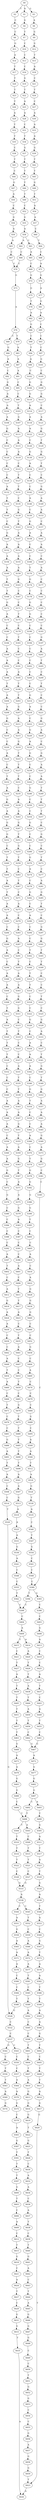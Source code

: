 strict digraph  {
	S0 -> S1 [ label = A ];
	S0 -> S2 [ label = T ];
	S0 -> S3 [ label = G ];
	S1 -> S4 [ label = G ];
	S2 -> S5 [ label = C ];
	S3 -> S6 [ label = A ];
	S4 -> S7 [ label = T ];
	S5 -> S8 [ label = C ];
	S6 -> S9 [ label = G ];
	S7 -> S10 [ label = C ];
	S8 -> S11 [ label = G ];
	S9 -> S12 [ label = G ];
	S10 -> S13 [ label = C ];
	S11 -> S14 [ label = A ];
	S12 -> S15 [ label = T ];
	S13 -> S16 [ label = C ];
	S14 -> S17 [ label = T ];
	S15 -> S18 [ label = A ];
	S16 -> S19 [ label = G ];
	S17 -> S20 [ label = T ];
	S18 -> S21 [ label = C ];
	S19 -> S22 [ label = T ];
	S20 -> S23 [ label = T ];
	S21 -> S24 [ label = T ];
	S22 -> S25 [ label = A ];
	S23 -> S26 [ label = T ];
	S24 -> S27 [ label = C ];
	S25 -> S28 [ label = A ];
	S26 -> S29 [ label = A ];
	S27 -> S30 [ label = A ];
	S28 -> S31 [ label = C ];
	S29 -> S32 [ label = T ];
	S30 -> S33 [ label = A ];
	S31 -> S34 [ label = T ];
	S32 -> S35 [ label = T ];
	S33 -> S36 [ label = A ];
	S34 -> S37 [ label = G ];
	S35 -> S38 [ label = C ];
	S36 -> S39 [ label = G ];
	S37 -> S40 [ label = T ];
	S38 -> S41 [ label = T ];
	S39 -> S42 [ label = T ];
	S40 -> S43 [ label = T ];
	S41 -> S44 [ label = C ];
	S42 -> S45 [ label = T ];
	S43 -> S46 [ label = T ];
	S44 -> S47 [ label = G ];
	S45 -> S48 [ label = G ];
	S46 -> S49 [ label = T ];
	S47 -> S50 [ label = A ];
	S48 -> S51 [ label = T ];
	S49 -> S52 [ label = C ];
	S50 -> S53 [ label = C ];
	S51 -> S54 [ label = A ];
	S52 -> S55 [ label = G ];
	S53 -> S56 [ label = G ];
	S54 -> S57 [ label = A ];
	S55 -> S58 [ label = A ];
	S56 -> S59 [ label = A ];
	S57 -> S60 [ label = C ];
	S58 -> S61 [ label = C ];
	S58 -> S62 [ label = A ];
	S59 -> S63 [ label = A ];
	S60 -> S64 [ label = T ];
	S61 -> S65 [ label = A ];
	S62 -> S66 [ label = C ];
	S63 -> S67 [ label = C ];
	S64 -> S68 [ label = C ];
	S65 -> S69 [ label = C ];
	S66 -> S70 [ label = C ];
	S67 -> S70 [ label = C ];
	S68 -> S71 [ label = A ];
	S69 -> S72 [ label = G ];
	S70 -> S73 [ label = G ];
	S71 -> S74 [ label = G ];
	S72 -> S75 [ label = G ];
	S73 -> S76 [ label = A ];
	S74 -> S77 [ label = A ];
	S75 -> S78 [ label = T ];
	S76 -> S79 [ label = T ];
	S76 -> S80 [ label = C ];
	S77 -> S81 [ label = G ];
	S78 -> S82 [ label = A ];
	S79 -> S83 [ label = A ];
	S80 -> S84 [ label = G ];
	S81 -> S85 [ label = A ];
	S82 -> S86 [ label = G ];
	S83 -> S87 [ label = A ];
	S84 -> S88 [ label = A ];
	S85 -> S89 [ label = C ];
	S86 -> S90 [ label = C ];
	S87 -> S91 [ label = A ];
	S88 -> S92 [ label = C ];
	S89 -> S93 [ label = C ];
	S90 -> S94 [ label = T ];
	S91 -> S95 [ label = C ];
	S92 -> S96 [ label = G ];
	S93 -> S97 [ label = C ];
	S94 -> S98 [ label = A ];
	S95 -> S99 [ label = C ];
	S96 -> S100 [ label = A ];
	S97 -> S101 [ label = G ];
	S98 -> S102 [ label = C ];
	S99 -> S103 [ label = T ];
	S100 -> S104 [ label = A ];
	S101 -> S105 [ label = C ];
	S102 -> S106 [ label = G ];
	S103 -> S107 [ label = G ];
	S104 -> S108 [ label = A ];
	S105 -> S109 [ label = G ];
	S106 -> S110 [ label = G ];
	S107 -> S111 [ label = A ];
	S108 -> S112 [ label = G ];
	S109 -> S113 [ label = G ];
	S110 -> S114 [ label = A ];
	S111 -> S115 [ label = A ];
	S112 -> S116 [ label = C ];
	S113 -> S117 [ label = C ];
	S114 -> S118 [ label = A ];
	S115 -> S119 [ label = A ];
	S116 -> S120 [ label = C ];
	S117 -> S121 [ label = A ];
	S118 -> S122 [ label = A ];
	S119 -> S123 [ label = C ];
	S120 -> S124 [ label = C ];
	S121 -> S125 [ label = G ];
	S122 -> S126 [ label = C ];
	S123 -> S127 [ label = T ];
	S124 -> S128 [ label = C ];
	S125 -> S129 [ label = T ];
	S126 -> S130 [ label = G ];
	S127 -> S131 [ label = T ];
	S128 -> S132 [ label = A ];
	S129 -> S133 [ label = G ];
	S130 -> S134 [ label = A ];
	S131 -> S135 [ label = C ];
	S132 -> S136 [ label = T ];
	S133 -> S137 [ label = T ];
	S134 -> S138 [ label = C ];
	S135 -> S139 [ label = G ];
	S136 -> S140 [ label = T ];
	S137 -> S141 [ label = C ];
	S138 -> S142 [ label = C ];
	S139 -> S143 [ label = T ];
	S140 -> S144 [ label = C ];
	S141 -> S145 [ label = G ];
	S142 -> S146 [ label = A ];
	S143 -> S147 [ label = A ];
	S144 -> S148 [ label = G ];
	S145 -> S149 [ label = A ];
	S146 -> S150 [ label = C ];
	S147 -> S151 [ label = A ];
	S148 -> S152 [ label = A ];
	S149 -> S153 [ label = A ];
	S150 -> S154 [ label = G ];
	S151 -> S155 [ label = A ];
	S152 -> S156 [ label = A ];
	S153 -> S157 [ label = C ];
	S154 -> S158 [ label = A ];
	S155 -> S159 [ label = A ];
	S156 -> S160 [ label = A ];
	S157 -> S161 [ label = A ];
	S158 -> S162 [ label = C ];
	S159 -> S163 [ label = G ];
	S160 -> S164 [ label = T ];
	S161 -> S165 [ label = A ];
	S162 -> S166 [ label = C ];
	S163 -> S167 [ label = C ];
	S164 -> S168 [ label = T ];
	S165 -> S169 [ label = C ];
	S166 -> S170 [ label = T ];
	S167 -> S171 [ label = C ];
	S168 -> S172 [ label = G ];
	S169 -> S173 [ label = A ];
	S170 -> S174 [ label = G ];
	S171 -> S175 [ label = T ];
	S172 -> S176 [ label = A ];
	S173 -> S177 [ label = C ];
	S174 -> S178 [ label = C ];
	S175 -> S179 [ label = C ];
	S176 -> S180 [ label = C ];
	S177 -> S181 [ label = C ];
	S178 -> S182 [ label = G ];
	S179 -> S183 [ label = T ];
	S180 -> S184 [ label = C ];
	S181 -> S185 [ label = C ];
	S182 -> S186 [ label = G ];
	S183 -> S187 [ label = C ];
	S184 -> S188 [ label = A ];
	S185 -> S189 [ label = C ];
	S186 -> S190 [ label = C ];
	S187 -> S191 [ label = C ];
	S188 -> S192 [ label = A ];
	S189 -> S193 [ label = C ];
	S190 -> S194 [ label = C ];
	S191 -> S195 [ label = A ];
	S192 -> S196 [ label = A ];
	S193 -> S197 [ label = G ];
	S194 -> S198 [ label = C ];
	S195 -> S199 [ label = T ];
	S196 -> S200 [ label = T ];
	S197 -> S201 [ label = A ];
	S198 -> S202 [ label = C ];
	S199 -> S203 [ label = T ];
	S200 -> S204 [ label = A ];
	S201 -> S205 [ label = T ];
	S202 -> S206 [ label = C ];
	S203 -> S207 [ label = G ];
	S204 -> S208 [ label = A ];
	S205 -> S209 [ label = C ];
	S206 -> S210 [ label = C ];
	S207 -> S211 [ label = A ];
	S208 -> S212 [ label = G ];
	S209 -> S213 [ label = T ];
	S210 -> S214 [ label = G ];
	S211 -> S215 [ label = A ];
	S212 -> S216 [ label = C ];
	S213 -> S217 [ label = C ];
	S214 -> S218 [ label = A ];
	S215 -> S219 [ label = G ];
	S216 -> S220 [ label = C ];
	S217 -> S221 [ label = C ];
	S218 -> S222 [ label = C ];
	S219 -> S223 [ label = T ];
	S220 -> S224 [ label = A ];
	S221 -> S225 [ label = G ];
	S222 -> S226 [ label = G ];
	S223 -> S227 [ label = T ];
	S224 -> S228 [ label = C ];
	S225 -> S229 [ label = A ];
	S226 -> S230 [ label = A ];
	S227 -> S231 [ label = T ];
	S228 -> S232 [ label = T ];
	S229 -> S233 [ label = C ];
	S230 -> S234 [ label = G ];
	S231 -> S235 [ label = C ];
	S232 -> S236 [ label = A ];
	S233 -> S237 [ label = G ];
	S234 -> S238 [ label = C ];
	S235 -> S239 [ label = A ];
	S236 -> S240 [ label = G ];
	S237 -> S241 [ label = A ];
	S238 -> S242 [ label = C ];
	S239 -> S243 [ label = A ];
	S240 -> S244 [ label = A ];
	S241 -> S245 [ label = A ];
	S242 -> S246 [ label = G ];
	S243 -> S247 [ label = G ];
	S244 -> S248 [ label = G ];
	S245 -> S249 [ label = T ];
	S246 -> S250 [ label = C ];
	S247 -> S251 [ label = T ];
	S248 -> S252 [ label = G ];
	S249 -> S253 [ label = T ];
	S250 -> S254 [ label = C ];
	S251 -> S255 [ label = G ];
	S252 -> S256 [ label = C ];
	S253 -> S257 [ label = T ];
	S254 -> S258 [ label = G ];
	S255 -> S259 [ label = T ];
	S256 -> S260 [ label = T ];
	S257 -> S261 [ label = C ];
	S258 -> S262 [ label = C ];
	S259 -> S263 [ label = C ];
	S260 -> S264 [ label = T ];
	S261 -> S265 [ label = G ];
	S262 -> S266 [ label = C ];
	S263 -> S267 [ label = T ];
	S264 -> S268 [ label = A ];
	S265 -> S269 [ label = C ];
	S266 -> S270 [ label = G ];
	S267 -> S271 [ label = C ];
	S268 -> S272 [ label = T ];
	S269 -> S273 [ label = T ];
	S270 -> S274 [ label = A ];
	S271 -> S275 [ label = A ];
	S272 -> S276 [ label = A ];
	S273 -> S277 [ label = C ];
	S274 -> S278 [ label = C ];
	S275 -> S279 [ label = C ];
	S276 -> S280 [ label = A ];
	S277 -> S281 [ label = A ];
	S278 -> S282 [ label = G ];
	S279 -> S283 [ label = C ];
	S280 -> S284 [ label = C ];
	S281 -> S285 [ label = G ];
	S282 -> S286 [ label = C ];
	S283 -> S287 [ label = A ];
	S284 -> S288 [ label = G ];
	S285 -> S289 [ label = T ];
	S286 -> S290 [ label = A ];
	S287 -> S291 [ label = C ];
	S288 -> S292 [ label = A ];
	S289 -> S293 [ label = C ];
	S290 -> S294 [ label = C ];
	S291 -> S295 [ label = T ];
	S292 -> S296 [ label = C ];
	S293 -> S297 [ label = G ];
	S294 -> S298 [ label = C ];
	S295 -> S299 [ label = A ];
	S296 -> S300 [ label = A ];
	S297 -> S301 [ label = G ];
	S298 -> S302 [ label = T ];
	S299 -> S303 [ label = A ];
	S300 -> S304 [ label = A ];
	S301 -> S305 [ label = T ];
	S302 -> S306 [ label = C ];
	S303 -> S307 [ label = G ];
	S304 -> S308 [ label = C ];
	S305 -> S309 [ label = T ];
	S306 -> S310 [ label = T ];
	S307 -> S311 [ label = G ];
	S308 -> S312 [ label = T ];
	S309 -> S313 [ label = C ];
	S310 -> S314 [ label = T ];
	S311 -> S315 [ label = C ];
	S312 -> S316 [ label = A ];
	S313 -> S317 [ label = C ];
	S314 -> S318 [ label = C ];
	S315 -> S319 [ label = T ];
	S316 -> S320 [ label = T ];
	S317 -> S321 [ label = T ];
	S318 -> S322 [ label = C ];
	S319 -> S323 [ label = C ];
	S320 -> S324 [ label = T ];
	S321 -> S325 [ label = C ];
	S322 -> S326 [ label = G ];
	S323 -> S327 [ label = C ];
	S324 -> S328 [ label = T ];
	S325 -> S329 [ label = G ];
	S326 -> S330 [ label = C ];
	S327 -> S331 [ label = A ];
	S328 -> S332 [ label = C ];
	S329 -> S333 [ label = A ];
	S330 -> S334 [ label = A ];
	S331 -> S335 [ label = T ];
	S332 -> S336 [ label = C ];
	S333 -> S337 [ label = C ];
	S334 -> S338 [ label = A ];
	S335 -> S339 [ label = T ];
	S336 -> S340 [ label = C ];
	S337 -> S341 [ label = T ];
	S338 -> S342 [ label = A ];
	S339 -> S343 [ label = A ];
	S340 -> S344 [ label = A ];
	S341 -> S345 [ label = G ];
	S342 -> S346 [ label = C ];
	S343 -> S347 [ label = A ];
	S344 -> S348 [ label = A ];
	S345 -> S349 [ label = T ];
	S346 -> S350 [ label = G ];
	S347 -> S351 [ label = G ];
	S348 -> S352 [ label = A ];
	S349 -> S353 [ label = G ];
	S350 -> S354 [ label = T ];
	S351 -> S355 [ label = T ];
	S352 -> S356 [ label = C ];
	S353 -> S357 [ label = A ];
	S354 -> S358 [ label = C ];
	S355 -> S359 [ label = A ];
	S356 -> S360 [ label = A ];
	S357 -> S361 [ label = A ];
	S358 -> S362 [ label = C ];
	S359 -> S363 [ label = G ];
	S360 -> S364 [ label = A ];
	S361 -> S365 [ label = A ];
	S362 -> S366 [ label = A ];
	S363 -> S367 [ label = T ];
	S364 -> S368 [ label = G ];
	S365 -> S369 [ label = G ];
	S366 -> S370 [ label = C ];
	S367 -> S371 [ label = A ];
	S368 -> S372 [ label = C ];
	S369 -> S373 [ label = A ];
	S370 -> S374 [ label = T ];
	S371 -> S375 [ label = A ];
	S372 -> S376 [ label = G ];
	S373 -> S377 [ label = G ];
	S374 -> S378 [ label = G ];
	S375 -> S379 [ label = G ];
	S376 -> S380 [ label = C ];
	S377 -> S381 [ label = C ];
	S378 -> S382 [ label = G ];
	S379 -> S383 [ label = A ];
	S380 -> S384 [ label = C ];
	S381 -> S385 [ label = C ];
	S382 -> S386 [ label = G ];
	S383 -> S387 [ label = C ];
	S384 -> S388 [ label = C ];
	S385 -> S389 [ label = C ];
	S386 -> S390 [ label = G ];
	S387 -> S391 [ label = C ];
	S388 -> S392 [ label = C ];
	S389 -> S393 [ label = G ];
	S389 -> S394 [ label = T ];
	S390 -> S395 [ label = T ];
	S391 -> S396 [ label = C ];
	S392 -> S397 [ label = A ];
	S393 -> S398 [ label = C ];
	S394 -> S399 [ label = C ];
	S395 -> S400 [ label = C ];
	S396 -> S401 [ label = A ];
	S397 -> S402 [ label = T ];
	S398 -> S403 [ label = C ];
	S399 -> S404 [ label = C ];
	S400 -> S405 [ label = C ];
	S401 -> S406 [ label = C ];
	S402 -> S407 [ label = C ];
	S403 -> S408 [ label = G ];
	S404 -> S409 [ label = A ];
	S405 -> S410 [ label = A ];
	S406 -> S411 [ label = T ];
	S407 -> S412 [ label = A ];
	S408 -> S413 [ label = A ];
	S409 -> S414 [ label = A ];
	S409 -> S415 [ label = T ];
	S410 -> S416 [ label = C ];
	S411 -> S417 [ label = T ];
	S412 -> S418 [ label = G ];
	S413 -> S419 [ label = C ];
	S414 -> S420 [ label = A ];
	S415 -> S421 [ label = C ];
	S416 -> S422 [ label = A ];
	S417 -> S423 [ label = A ];
	S418 -> S424 [ label = A ];
	S419 -> S425 [ label = C ];
	S420 -> S426 [ label = T ];
	S421 -> S427 [ label = T ];
	S422 -> S428 [ label = G ];
	S423 -> S429 [ label = C ];
	S424 -> S430 [ label = A ];
	S425 -> S431 [ label = A ];
	S426 -> S432 [ label = T ];
	S427 -> S433 [ label = A ];
	S428 -> S434 [ label = G ];
	S429 -> S435 [ label = T ];
	S430 -> S436 [ label = C ];
	S431 -> S437 [ label = T ];
	S432 -> S438 [ label = A ];
	S433 -> S439 [ label = T ];
	S434 -> S440 [ label = G ];
	S435 -> S441 [ label = A ];
	S436 -> S442 [ label = C ];
	S437 -> S443 [ label = C ];
	S438 -> S444 [ label = T ];
	S439 -> S445 [ label = T ];
	S440 -> S446 [ label = C ];
	S441 -> S447 [ label = C ];
	S442 -> S448 [ label = A ];
	S443 -> S449 [ label = A ];
	S444 -> S450 [ label = A ];
	S445 -> S451 [ label = T ];
	S446 -> S452 [ label = C ];
	S447 -> S453 [ label = C ];
	S448 -> S454 [ label = T ];
	S449 -> S455 [ label = T ];
	S450 -> S456 [ label = T ];
	S451 -> S457 [ label = T ];
	S452 -> S458 [ label = G ];
	S453 -> S459 [ label = T ];
	S454 -> S460 [ label = A ];
	S455 -> S461 [ label = C ];
	S456 -> S462 [ label = C ];
	S457 -> S463 [ label = T ];
	S458 -> S464 [ label = C ];
	S459 -> S465 [ label = C ];
	S460 -> S466 [ label = C ];
	S461 -> S467 [ label = G ];
	S462 -> S467 [ label = G ];
	S463 -> S468 [ label = G ];
	S464 -> S469 [ label = A ];
	S465 -> S470 [ label = G ];
	S466 -> S471 [ label = T ];
	S467 -> S472 [ label = A ];
	S468 -> S473 [ label = A ];
	S469 -> S474 [ label = C ];
	S470 -> S475 [ label = T ];
	S471 -> S476 [ label = C ];
	S472 -> S477 [ label = G ];
	S473 -> S478 [ label = A ];
	S474 -> S479 [ label = C ];
	S475 -> S480 [ label = T ];
	S476 -> S481 [ label = C ];
	S477 -> S482 [ label = G ];
	S478 -> S483 [ label = G ];
	S479 -> S484 [ label = C ];
	S480 -> S485 [ label = T ];
	S481 -> S486 [ label = G ];
	S482 -> S487 [ label = G ];
	S483 -> S488 [ label = G ];
	S484 -> S489 [ label = G ];
	S485 -> S490 [ label = T ];
	S486 -> S491 [ label = A ];
	S487 -> S492 [ label = C ];
	S487 -> S493 [ label = A ];
	S488 -> S494 [ label = C ];
	S489 -> S495 [ label = C ];
	S490 -> S496 [ label = T ];
	S491 -> S497 [ label = T ];
	S492 -> S498 [ label = T ];
	S493 -> S499 [ label = T ];
	S494 -> S498 [ label = T ];
	S495 -> S500 [ label = A ];
	S496 -> S501 [ label = A ];
	S497 -> S502 [ label = A ];
	S498 -> S503 [ label = A ];
	S498 -> S504 [ label = T ];
	S499 -> S505 [ label = G ];
	S500 -> S506 [ label = A ];
	S501 -> S507 [ label = A ];
	S502 -> S508 [ label = C ];
	S503 -> S509 [ label = C ];
	S504 -> S510 [ label = T ];
	S505 -> S511 [ label = A ];
	S506 -> S512 [ label = T ];
	S507 -> S513 [ label = G ];
	S508 -> S514 [ label = C ];
	S509 -> S515 [ label = T ];
	S510 -> S516 [ label = T ];
	S511 -> S517 [ label = T ];
	S512 -> S518 [ label = A ];
	S513 -> S519 [ label = A ];
	S514 -> S520 [ label = T ];
	S515 -> S521 [ label = T ];
	S516 -> S522 [ label = T ];
	S517 -> S523 [ label = A ];
	S518 -> S524 [ label = G ];
	S519 -> S525 [ label = A ];
	S520 -> S526 [ label = G ];
	S521 -> S527 [ label = C ];
	S522 -> S528 [ label = C ];
	S523 -> S529 [ label = T ];
	S524 -> S530 [ label = T ];
	S525 -> S531 [ label = A ];
	S526 -> S532 [ label = C ];
	S527 -> S533 [ label = G ];
	S528 -> S533 [ label = G ];
	S529 -> S534 [ label = G ];
	S530 -> S535 [ label = A ];
	S531 -> S536 [ label = G ];
	S532 -> S537 [ label = C ];
	S533 -> S538 [ label = A ];
	S534 -> S539 [ label = A ];
	S535 -> S540 [ label = C ];
	S536 -> S541 [ label = A ];
	S537 -> S542 [ label = G ];
	S537 -> S543 [ label = C ];
	S538 -> S544 [ label = C ];
	S538 -> S545 [ label = C ];
	S539 -> S546 [ label = T ];
	S540 -> S547 [ label = T ];
	S541 -> S548 [ label = C ];
	S542 -> S549 [ label = C ];
	S543 -> S550 [ label = C ];
	S544 -> S551 [ label = A ];
	S545 -> S552 [ label = T ];
	S546 -> S553 [ label = A ];
	S547 -> S554 [ label = G ];
	S548 -> S555 [ label = C ];
	S549 -> S556 [ label = T ];
	S550 -> S557 [ label = C ];
	S551 -> S558 [ label = G ];
	S552 -> S559 [ label = C ];
	S553 -> S560 [ label = C ];
	S554 -> S561 [ label = C ];
	S555 -> S562 [ label = T ];
	S556 -> S563 [ label = T ];
	S557 -> S564 [ label = A ];
	S558 -> S565 [ label = A ];
	S559 -> S566 [ label = A ];
	S560 -> S567 [ label = G ];
	S561 -> S568 [ label = C ];
	S562 -> S399 [ label = C ];
	S563 -> S569 [ label = A ];
	S564 -> S570 [ label = A ];
	S565 -> S571 [ label = A ];
	S566 -> S572 [ label = A ];
	S567 -> S573 [ label = T ];
	S568 -> S389 [ label = C ];
	S569 -> S574 [ label = G ];
	S570 -> S575 [ label = G ];
	S571 -> S576 [ label = A ];
	S572 -> S577 [ label = A ];
	S573 -> S578 [ label = A ];
	S575 -> S579 [ label = C ];
	S576 -> S580 [ label = C ];
	S577 -> S581 [ label = T ];
	S578 -> S582 [ label = A ];
	S579 -> S583 [ label = A ];
	S580 -> S584 [ label = C ];
	S581 -> S585 [ label = C ];
	S582 -> S586 [ label = T ];
	S583 -> S587 [ label = G ];
	S584 -> S588 [ label = T ];
	S585 -> S589 [ label = T ];
	S586 -> S590 [ label = T ];
	S587 -> S591 [ label = T ];
	S588 -> S526 [ label = G ];
	S589 -> S592 [ label = A ];
	S590 -> S593 [ label = A ];
	S591 -> S594 [ label = T ];
	S592 -> S595 [ label = C ];
	S593 -> S596 [ label = A ];
	S594 -> S597 [ label = T ];
	S595 -> S598 [ label = C ];
	S596 -> S599 [ label = G ];
	S597 -> S600 [ label = G ];
	S598 -> S601 [ label = T ];
	S599 -> S602 [ label = T ];
	S600 -> S603 [ label = T ];
	S601 -> S604 [ label = C ];
	S602 -> S605 [ label = C ];
	S603 -> S606 [ label = C ];
	S604 -> S607 [ label = T ];
	S605 -> S608 [ label = T ];
	S606 -> S609 [ label = A ];
	S607 -> S610 [ label = A ];
	S608 -> S611 [ label = T ];
	S609 -> S612 [ label = C ];
	S610 -> S613 [ label = G ];
	S611 -> S614 [ label = A ];
	S612 -> S615 [ label = T ];
	S613 -> S616 [ label = G ];
	S614 -> S617 [ label = G ];
	S615 -> S618 [ label = G ];
	S616 -> S619 [ label = G ];
	S617 -> S620 [ label = G ];
	S618 -> S621 [ label = C ];
	S619 -> S622 [ label = T ];
	S620 -> S623 [ label = T ];
	S621 -> S624 [ label = A ];
	S622 -> S625 [ label = G ];
	S623 -> S626 [ label = A ];
	S624 -> S627 [ label = T ];
	S625 -> S628 [ label = T ];
	S627 -> S629 [ label = C ];
	S628 -> S630 [ label = C ];
	S629 -> S631 [ label = G ];
	S630 -> S632 [ label = A ];
	S631 -> S633 [ label = G ];
	S632 -> S634 [ label = A ];
	S633 -> S635 [ label = T ];
	S634 -> S636 [ label = C ];
	S635 -> S626 [ label = A ];
	S636 -> S637 [ label = A ];
	S637 -> S638 [ label = T ];
	S638 -> S639 [ label = C ];
	S639 -> S640 [ label = T ];
	S640 -> S641 [ label = G ];
	S641 -> S642 [ label = A ];
	S642 -> S643 [ label = C ];
	S643 -> S644 [ label = T ];
	S644 -> S645 [ label = A ];
	S645 -> S646 [ label = G ];
	S646 -> S647 [ label = G ];
	S647 -> S648 [ label = G ];
	S648 -> S649 [ label = C ];
	S649 -> S650 [ label = C ];
	S650 -> S651 [ label = T ];
	S651 -> S652 [ label = G ];
	S652 -> S653 [ label = G ];
	S653 -> S654 [ label = C ];
	S654 -> S655 [ label = C ];
	S655 -> S656 [ label = G ];
	S656 -> S657 [ label = A ];
	S657 -> S658 [ label = G ];
	S658 -> S659 [ label = G ];
	S659 -> S623 [ label = T ];
}
